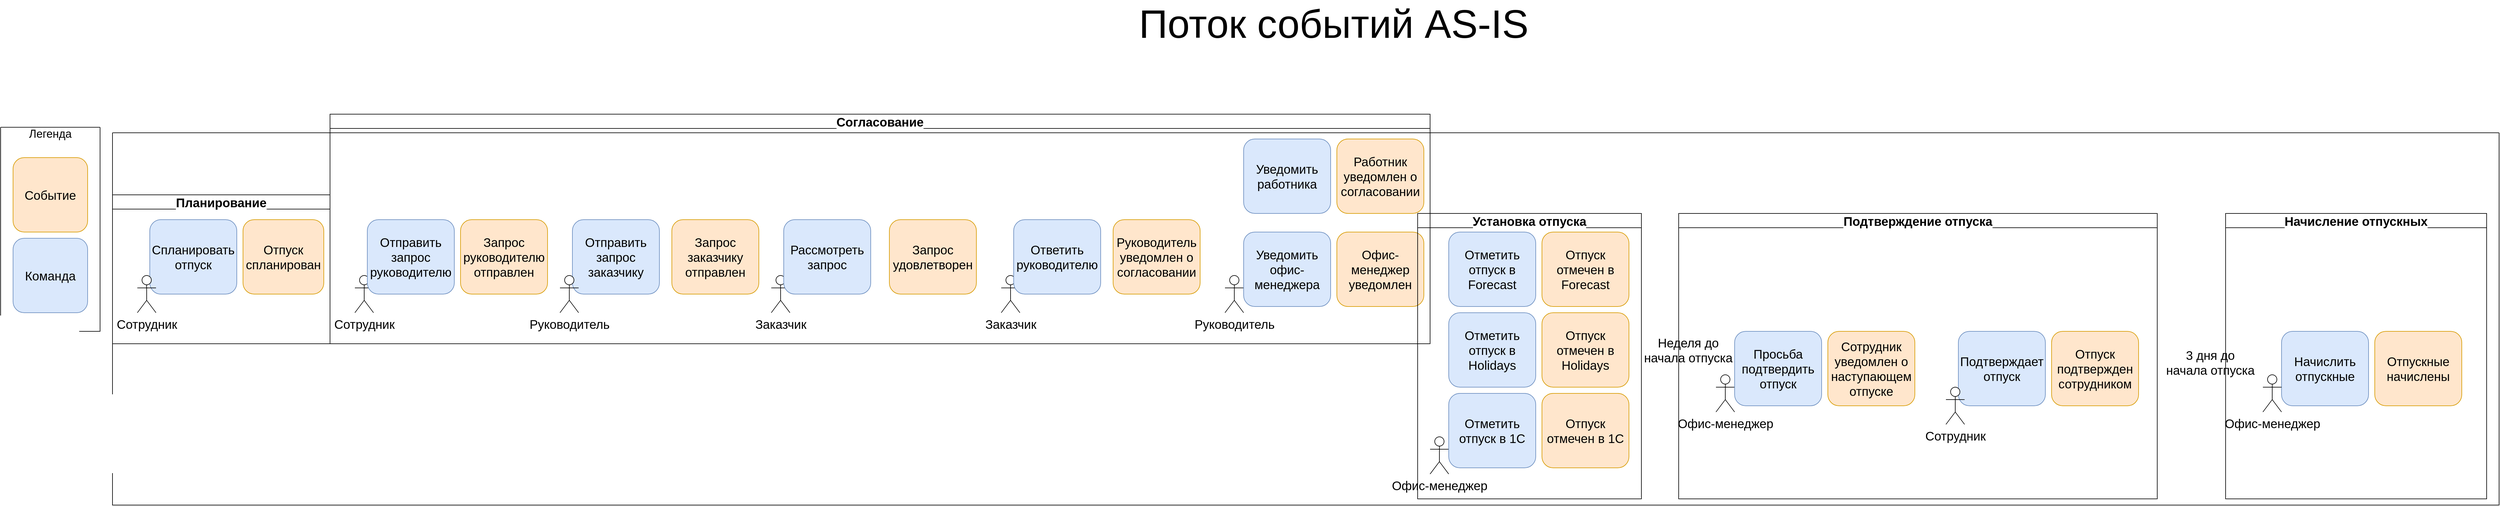 <mxfile version="26.0.9" pages="2">
  <diagram name="Event Storming" id="L4ce27mr79lYEIY5dhR_">
    <mxGraphModel dx="2184" dy="1272" grid="1" gridSize="10" guides="1" tooltips="1" connect="1" arrows="1" fold="1" page="1" pageScale="1" pageWidth="850" pageHeight="1100" math="0" shadow="0">
      <root>
        <mxCell id="0" />
        <mxCell id="1" parent="0" />
        <mxCell id="Vg6m_Z9qzxaBKwDg_oJu-1" value="Событие" style="rounded=1;whiteSpace=wrap;html=1;fillColor=#ffe6cc;strokeColor=#d79b00;fontSize=20;" parent="1" vertex="1">
          <mxGeometry x="100" y="260" width="120" height="120" as="geometry" />
        </mxCell>
        <mxCell id="Vg6m_Z9qzxaBKwDg_oJu-3" value="Команда" style="rounded=1;whiteSpace=wrap;html=1;fillColor=#dae8fc;strokeColor=#6c8ebf;fontSize=20;" parent="1" vertex="1">
          <mxGeometry x="100" y="390" width="120" height="120" as="geometry" />
        </mxCell>
        <mxCell id="Vg6m_Z9qzxaBKwDg_oJu-7" value="" style="group" parent="1" vertex="1" connectable="0">
          <mxGeometry x="80" y="220" width="160" height="490" as="geometry" />
        </mxCell>
        <mxCell id="Vg6m_Z9qzxaBKwDg_oJu-77" value="" style="group" parent="Vg6m_Z9qzxaBKwDg_oJu-7" vertex="1" connectable="0">
          <mxGeometry y="-8.91" width="160" height="328.91" as="geometry" />
        </mxCell>
        <mxCell id="Vg6m_Z9qzxaBKwDg_oJu-2" value="Легенда" style="text;html=1;align=center;verticalAlign=middle;whiteSpace=wrap;rounded=0;fontSize=18;" parent="Vg6m_Z9qzxaBKwDg_oJu-77" vertex="1">
          <mxGeometry x="50" y="0.001" width="60" height="22.025" as="geometry" />
        </mxCell>
        <mxCell id="Vg6m_Z9qzxaBKwDg_oJu-5" value="" style="swimlane;startSize=0;" parent="Vg6m_Z9qzxaBKwDg_oJu-77" vertex="1">
          <mxGeometry width="160" height="328.91" as="geometry" />
        </mxCell>
        <mxCell id="Vg6m_Z9qzxaBKwDg_oJu-14" value="Отпуск&lt;div&gt;спланирован&lt;/div&gt;" style="rounded=1;whiteSpace=wrap;html=1;fillColor=#ffe6cc;strokeColor=#d79b00;fontSize=20;" parent="1" vertex="1">
          <mxGeometry x="470" y="360" width="130" height="120" as="geometry" />
        </mxCell>
        <mxCell id="Vg6m_Z9qzxaBKwDg_oJu-15" value="Запрос руководителю&lt;div&gt;отправлен&lt;/div&gt;" style="rounded=1;whiteSpace=wrap;html=1;fillColor=#ffe6cc;strokeColor=#d79b00;fontSize=20;" parent="1" vertex="1">
          <mxGeometry x="820" y="360" width="140" height="120" as="geometry" />
        </mxCell>
        <mxCell id="Vg6m_Z9qzxaBKwDg_oJu-16" value="Запрос заказчику отправлен" style="rounded=1;whiteSpace=wrap;html=1;fillColor=#ffe6cc;strokeColor=#d79b00;fontSize=20;" parent="1" vertex="1">
          <mxGeometry x="1160" y="360" width="140" height="120" as="geometry" />
        </mxCell>
        <mxCell id="Vg6m_Z9qzxaBKwDg_oJu-17" value="Запрос удовлетворен" style="rounded=1;whiteSpace=wrap;html=1;fillColor=#ffe6cc;strokeColor=#d79b00;fontSize=20;" parent="1" vertex="1">
          <mxGeometry x="1510" y="360" width="140" height="120" as="geometry" />
        </mxCell>
        <mxCell id="Vg6m_Z9qzxaBKwDg_oJu-19" value="Офис-менеджер уведомлен" style="rounded=1;whiteSpace=wrap;html=1;fillColor=#ffe6cc;strokeColor=#d79b00;fontSize=20;" parent="1" vertex="1">
          <mxGeometry x="2230" y="380" width="140" height="120" as="geometry" />
        </mxCell>
        <mxCell id="Vg6m_Z9qzxaBKwDg_oJu-20" value="Отпуск отмечен в Forecast" style="rounded=1;whiteSpace=wrap;html=1;fillColor=#ffe6cc;strokeColor=#d79b00;fontSize=20;" parent="1" vertex="1">
          <mxGeometry x="2560" y="380" width="140" height="120" as="geometry" />
        </mxCell>
        <mxCell id="Vg6m_Z9qzxaBKwDg_oJu-21" value="Отпуск отмечен в Holidays" style="rounded=1;whiteSpace=wrap;html=1;fillColor=#ffe6cc;strokeColor=#d79b00;fontSize=20;" parent="1" vertex="1">
          <mxGeometry x="2560" y="510" width="140" height="120" as="geometry" />
        </mxCell>
        <mxCell id="Vg6m_Z9qzxaBKwDg_oJu-22" value="Отпуск отмечен в 1С" style="rounded=1;whiteSpace=wrap;html=1;fillColor=#ffe6cc;strokeColor=#d79b00;fontSize=20;" parent="1" vertex="1">
          <mxGeometry x="2560" y="640" width="140" height="120" as="geometry" />
        </mxCell>
        <mxCell id="Vg6m_Z9qzxaBKwDg_oJu-23" value="Сотрудник уведомлен о наступающем отпуске" style="rounded=1;whiteSpace=wrap;html=1;fillColor=#ffe6cc;strokeColor=#d79b00;fontSize=20;" parent="1" vertex="1">
          <mxGeometry x="3020" y="540" width="140" height="120" as="geometry" />
        </mxCell>
        <mxCell id="Vg6m_Z9qzxaBKwDg_oJu-24" value="Отпуск подтвержден сотрудником" style="rounded=1;whiteSpace=wrap;html=1;fillColor=#ffe6cc;strokeColor=#d79b00;fontSize=20;" parent="1" vertex="1">
          <mxGeometry x="3380" y="540" width="140" height="120" as="geometry" />
        </mxCell>
        <mxCell id="Vg6m_Z9qzxaBKwDg_oJu-25" value="Отпускные начислены" style="rounded=1;whiteSpace=wrap;html=1;fillColor=#ffe6cc;strokeColor=#d79b00;fontSize=20;" parent="1" vertex="1">
          <mxGeometry x="3900" y="540" width="140" height="120" as="geometry" />
        </mxCell>
        <mxCell id="Vg6m_Z9qzxaBKwDg_oJu-26" value="Спланировать отпуск" style="rounded=1;whiteSpace=wrap;html=1;fillColor=#dae8fc;strokeColor=#6c8ebf;fontSize=20;" parent="1" vertex="1">
          <mxGeometry x="320" y="360" width="140" height="120" as="geometry" />
        </mxCell>
        <mxCell id="Vg6m_Z9qzxaBKwDg_oJu-12" value="Сотрудник" style="shape=umlActor;verticalLabelPosition=bottom;verticalAlign=top;html=1;outlineConnect=0;fontSize=20;" parent="1" vertex="1">
          <mxGeometry x="300" y="450" width="30" height="60" as="geometry" />
        </mxCell>
        <mxCell id="Vg6m_Z9qzxaBKwDg_oJu-40" value="Отправить запрос заказчику" style="rounded=1;whiteSpace=wrap;html=1;fillColor=#dae8fc;strokeColor=#6c8ebf;fontSize=20;" parent="1" vertex="1">
          <mxGeometry x="1000" y="360" width="140" height="120" as="geometry" />
        </mxCell>
        <mxCell id="Vg6m_Z9qzxaBKwDg_oJu-41" value="Руководитель" style="shape=umlActor;verticalLabelPosition=bottom;verticalAlign=top;html=1;outlineConnect=0;fontSize=20;" parent="1" vertex="1">
          <mxGeometry x="980" y="450" width="30" height="60" as="geometry" />
        </mxCell>
        <mxCell id="Vg6m_Z9qzxaBKwDg_oJu-42" value="Заказчик" style="shape=umlActor;verticalLabelPosition=bottom;verticalAlign=top;html=1;outlineConnect=0;fontSize=20;" parent="1" vertex="1">
          <mxGeometry x="1320" y="450" width="30" height="60" as="geometry" />
        </mxCell>
        <mxCell id="Vg6m_Z9qzxaBKwDg_oJu-43" value="Рассмотреть запрос" style="rounded=1;whiteSpace=wrap;html=1;fillColor=#dae8fc;strokeColor=#6c8ebf;fontSize=20;" parent="1" vertex="1">
          <mxGeometry x="1340" y="360" width="140" height="120" as="geometry" />
        </mxCell>
        <mxCell id="Vg6m_Z9qzxaBKwDg_oJu-48" value="Заказчик" style="shape=umlActor;verticalLabelPosition=bottom;verticalAlign=top;html=1;outlineConnect=0;fontSize=20;" parent="1" vertex="1">
          <mxGeometry x="1690" y="450" width="30" height="60" as="geometry" />
        </mxCell>
        <mxCell id="Vg6m_Z9qzxaBKwDg_oJu-49" value="Ответить руководителю" style="rounded=1;whiteSpace=wrap;html=1;fillColor=#dae8fc;strokeColor=#6c8ebf;fontSize=20;" parent="1" vertex="1">
          <mxGeometry x="1710" y="360" width="140" height="120" as="geometry" />
        </mxCell>
        <mxCell id="Vg6m_Z9qzxaBKwDg_oJu-50" value="Руководитель уведомлен о согласовании" style="rounded=1;whiteSpace=wrap;html=1;fillColor=#ffe6cc;strokeColor=#d79b00;fontSize=20;" parent="1" vertex="1">
          <mxGeometry x="1870" y="360" width="140" height="120" as="geometry" />
        </mxCell>
        <mxCell id="Vg6m_Z9qzxaBKwDg_oJu-51" value="Руководитель" style="shape=umlActor;verticalLabelPosition=bottom;verticalAlign=top;html=1;outlineConnect=0;fontSize=20;" parent="1" vertex="1">
          <mxGeometry x="2050" y="450" width="30" height="60" as="geometry" />
        </mxCell>
        <mxCell id="Vg6m_Z9qzxaBKwDg_oJu-52" value="Уведомить работника" style="rounded=1;whiteSpace=wrap;html=1;fillColor=#dae8fc;strokeColor=#6c8ebf;fontSize=20;" parent="1" vertex="1">
          <mxGeometry x="2080" y="230" width="140" height="120" as="geometry" />
        </mxCell>
        <mxCell id="Vg6m_Z9qzxaBKwDg_oJu-53" value="Уведомить офис-менеджера" style="rounded=1;whiteSpace=wrap;html=1;fillColor=#dae8fc;strokeColor=#6c8ebf;fontSize=20;" parent="1" vertex="1">
          <mxGeometry x="2080" y="380" width="140" height="120" as="geometry" />
        </mxCell>
        <mxCell id="Vg6m_Z9qzxaBKwDg_oJu-54" value="Работник уведомлен о согласовании" style="rounded=1;whiteSpace=wrap;html=1;fillColor=#ffe6cc;strokeColor=#d79b00;fontSize=20;" parent="1" vertex="1">
          <mxGeometry x="2230" y="230" width="140" height="120" as="geometry" />
        </mxCell>
        <mxCell id="Vg6m_Z9qzxaBKwDg_oJu-55" value="Офис-менеджер" style="shape=umlActor;verticalLabelPosition=bottom;verticalAlign=top;html=1;outlineConnect=0;fontSize=20;" parent="1" vertex="1">
          <mxGeometry x="2380" y="710" width="30" height="60" as="geometry" />
        </mxCell>
        <mxCell id="Vg6m_Z9qzxaBKwDg_oJu-56" value="Отметить отпуск в 1С" style="rounded=1;whiteSpace=wrap;html=1;fillColor=#dae8fc;strokeColor=#6c8ebf;fontSize=20;" parent="1" vertex="1">
          <mxGeometry x="2410" y="640" width="140" height="120" as="geometry" />
        </mxCell>
        <mxCell id="Vg6m_Z9qzxaBKwDg_oJu-57" value="Отметить отпуск в Holidays" style="rounded=1;whiteSpace=wrap;html=1;fillColor=#dae8fc;strokeColor=#6c8ebf;fontSize=20;" parent="1" vertex="1">
          <mxGeometry x="2410" y="510" width="140" height="120" as="geometry" />
        </mxCell>
        <mxCell id="Vg6m_Z9qzxaBKwDg_oJu-58" value="Отметить отпуск в Forecast" style="rounded=1;whiteSpace=wrap;html=1;fillColor=#dae8fc;strokeColor=#6c8ebf;fontSize=20;" parent="1" vertex="1">
          <mxGeometry x="2410" y="380" width="140" height="120" as="geometry" />
        </mxCell>
        <mxCell id="Vg6m_Z9qzxaBKwDg_oJu-60" value="Офис-менеджер" style="shape=umlActor;verticalLabelPosition=bottom;verticalAlign=top;html=1;outlineConnect=0;fontSize=20;" parent="1" vertex="1">
          <mxGeometry x="2840" y="610" width="30" height="60" as="geometry" />
        </mxCell>
        <mxCell id="Vg6m_Z9qzxaBKwDg_oJu-61" value="Просьба подтвердить отпуск" style="rounded=1;whiteSpace=wrap;html=1;fillColor=#dae8fc;strokeColor=#6c8ebf;fontSize=20;" parent="1" vertex="1">
          <mxGeometry x="2870" y="540" width="140" height="120" as="geometry" />
        </mxCell>
        <mxCell id="Vg6m_Z9qzxaBKwDg_oJu-62" value="Подтверждает отпуск" style="rounded=1;whiteSpace=wrap;html=1;fillColor=#dae8fc;strokeColor=#6c8ebf;fontSize=20;" parent="1" vertex="1">
          <mxGeometry x="3230" y="540" width="140" height="120" as="geometry" />
        </mxCell>
        <mxCell id="Vg6m_Z9qzxaBKwDg_oJu-63" value="Сотрудник" style="shape=umlActor;verticalLabelPosition=bottom;verticalAlign=top;html=1;outlineConnect=0;fontSize=20;" parent="1" vertex="1">
          <mxGeometry x="3210" y="630" width="30" height="60" as="geometry" />
        </mxCell>
        <mxCell id="Vg6m_Z9qzxaBKwDg_oJu-64" value="3 дня до&lt;div&gt;начала отпуска&lt;/div&gt;" style="text;html=1;align=center;verticalAlign=middle;resizable=0;points=[];autosize=1;strokeColor=none;fillColor=none;fontSize=20;" parent="1" vertex="1">
          <mxGeometry x="3550" y="560" width="170" height="60" as="geometry" />
        </mxCell>
        <mxCell id="Vg6m_Z9qzxaBKwDg_oJu-65" value="Начислить отпускные" style="rounded=1;whiteSpace=wrap;html=1;fillColor=#dae8fc;strokeColor=#6c8ebf;fontSize=20;" parent="1" vertex="1">
          <mxGeometry x="3750" y="540" width="140" height="120" as="geometry" />
        </mxCell>
        <mxCell id="Vg6m_Z9qzxaBKwDg_oJu-66" value="Офис-менеджер" style="shape=umlActor;verticalLabelPosition=bottom;verticalAlign=top;html=1;outlineConnect=0;fontSize=20;" parent="1" vertex="1">
          <mxGeometry x="3720" y="610" width="30" height="60" as="geometry" />
        </mxCell>
        <mxCell id="Vg6m_Z9qzxaBKwDg_oJu-67" value="" style="swimlane;startSize=0;" parent="1" vertex="1">
          <mxGeometry x="260" y="220" width="3840" height="600" as="geometry" />
        </mxCell>
        <mxCell id="Vg6m_Z9qzxaBKwDg_oJu-72" value="Планирование" style="swimlane;whiteSpace=wrap;html=1;strokeColor=default;fontColor=#000000;fillColor=none;fontSize=20;labelBorderColor=none;labelBackgroundColor=default;" parent="Vg6m_Z9qzxaBKwDg_oJu-67" vertex="1">
          <mxGeometry y="100" width="350" height="240" as="geometry" />
        </mxCell>
        <mxCell id="Vg6m_Z9qzxaBKwDg_oJu-30" value="Сотрудник" style="shape=umlActor;verticalLabelPosition=bottom;verticalAlign=top;html=1;outlineConnect=0;fontSize=20;" parent="Vg6m_Z9qzxaBKwDg_oJu-67" vertex="1">
          <mxGeometry x="390" y="230" width="30" height="60" as="geometry" />
        </mxCell>
        <mxCell id="Vg6m_Z9qzxaBKwDg_oJu-29" value="Отправить запрос руководителю" style="rounded=1;whiteSpace=wrap;html=1;fillColor=#dae8fc;strokeColor=#6c8ebf;fontSize=20;" parent="Vg6m_Z9qzxaBKwDg_oJu-67" vertex="1">
          <mxGeometry x="410" y="140" width="140" height="120" as="geometry" />
        </mxCell>
        <mxCell id="Vg6m_Z9qzxaBKwDg_oJu-73" value="Согласование" style="swimlane;whiteSpace=wrap;html=1;strokeColor=default;fontColor=#000000;fillColor=none;fontSize=20;labelBorderColor=none;labelBackgroundColor=default;" parent="Vg6m_Z9qzxaBKwDg_oJu-67" vertex="1">
          <mxGeometry x="350" y="-30" width="1770" height="370" as="geometry" />
        </mxCell>
        <mxCell id="Vg6m_Z9qzxaBKwDg_oJu-74" value="Установка отпуска" style="swimlane;whiteSpace=wrap;html=1;strokeColor=default;fontColor=#000000;fillColor=none;fontSize=20;labelBorderColor=none;labelBackgroundColor=default;" parent="Vg6m_Z9qzxaBKwDg_oJu-67" vertex="1">
          <mxGeometry x="2100" y="130" width="360" height="460" as="geometry" />
        </mxCell>
        <mxCell id="Vg6m_Z9qzxaBKwDg_oJu-59" value="Неделя до&lt;div&gt;начала отпуска&lt;/div&gt;" style="text;html=1;align=center;verticalAlign=middle;resizable=0;points=[];autosize=1;strokeColor=none;fillColor=none;fontSize=20;" parent="Vg6m_Z9qzxaBKwDg_oJu-67" vertex="1">
          <mxGeometry x="2450" y="320" width="170" height="60" as="geometry" />
        </mxCell>
        <mxCell id="Vg6m_Z9qzxaBKwDg_oJu-75" value="Подтверждение отпуска" style="swimlane;whiteSpace=wrap;html=1;strokeColor=default;fontColor=#000000;fillColor=none;fontSize=20;labelBorderColor=none;labelBackgroundColor=default;" parent="Vg6m_Z9qzxaBKwDg_oJu-67" vertex="1">
          <mxGeometry x="2520" y="130" width="770" height="460" as="geometry" />
        </mxCell>
        <mxCell id="Vg6m_Z9qzxaBKwDg_oJu-76" value="Начисление отпускных" style="swimlane;whiteSpace=wrap;html=1;strokeColor=default;fontColor=#000000;fillColor=none;fontSize=20;labelBorderColor=none;labelBackgroundColor=default;" parent="Vg6m_Z9qzxaBKwDg_oJu-67" vertex="1">
          <mxGeometry x="3400" y="130" width="420" height="460" as="geometry" />
        </mxCell>
        <mxCell id="WGGc9Z-hREylXS4mxG-b-1" value="Поток событий AS-IS" style="text;strokeColor=none;align=center;fillColor=none;html=1;verticalAlign=middle;whiteSpace=wrap;rounded=0;fontSize=64;" vertex="1" parent="1">
          <mxGeometry x="1860" y="30" width="730" height="30" as="geometry" />
        </mxCell>
      </root>
    </mxGraphModel>
  </diagram>
  <diagram id="KMKJLWCOSBeqUptgM-ix" name="Impact Mapping">
    <mxGraphModel dx="1933" dy="1648" grid="1" gridSize="10" guides="1" tooltips="1" connect="1" arrows="1" fold="1" page="1" pageScale="1" pageWidth="850" pageHeight="1100" math="0" shadow="0">
      <root>
        <mxCell id="0" />
        <mxCell id="1" parent="0" />
        <mxCell id="bajX8-q50_OBg6LSKrls-1" style="edgeStyle=orthogonalEdgeStyle;rounded=0;orthogonalLoop=1;jettySize=auto;html=1;curved=1;entryX=0;entryY=0.5;entryDx=0;entryDy=0;fontSize=15;" parent="1" source="bajX8-q50_OBg6LSKrls-5" target="bajX8-q50_OBg6LSKrls-23" edge="1">
          <mxGeometry relative="1" as="geometry" />
        </mxCell>
        <mxCell id="bajX8-q50_OBg6LSKrls-2" style="edgeStyle=orthogonalEdgeStyle;shape=connector;curved=1;rounded=0;orthogonalLoop=1;jettySize=auto;html=1;entryX=0;entryY=0.5;entryDx=0;entryDy=0;strokeColor=default;align=center;verticalAlign=middle;fontFamily=Helvetica;fontSize=15;fontColor=default;labelBackgroundColor=default;endArrow=classic;" parent="1" source="bajX8-q50_OBg6LSKrls-5" target="bajX8-q50_OBg6LSKrls-27" edge="1">
          <mxGeometry relative="1" as="geometry" />
        </mxCell>
        <mxCell id="bajX8-q50_OBg6LSKrls-3" style="edgeStyle=orthogonalEdgeStyle;shape=connector;curved=1;rounded=0;orthogonalLoop=1;jettySize=auto;html=1;entryX=0;entryY=0.5;entryDx=0;entryDy=0;strokeColor=default;align=center;verticalAlign=middle;fontFamily=Helvetica;fontSize=15;fontColor=default;labelBackgroundColor=default;endArrow=classic;" parent="1" source="bajX8-q50_OBg6LSKrls-5" target="bajX8-q50_OBg6LSKrls-31" edge="1">
          <mxGeometry relative="1" as="geometry" />
        </mxCell>
        <mxCell id="bajX8-q50_OBg6LSKrls-4" style="edgeStyle=orthogonalEdgeStyle;shape=connector;curved=1;rounded=0;orthogonalLoop=1;jettySize=auto;html=1;entryX=0;entryY=0.5;entryDx=0;entryDy=0;strokeColor=default;align=center;verticalAlign=middle;fontFamily=Helvetica;fontSize=15;fontColor=default;labelBackgroundColor=default;endArrow=classic;" parent="1" source="bajX8-q50_OBg6LSKrls-5" target="bajX8-q50_OBg6LSKrls-33" edge="1">
          <mxGeometry relative="1" as="geometry" />
        </mxCell>
        <mxCell id="bajX8-q50_OBg6LSKrls-5" value="Сократить объем ручной работы по планированию и согласованию отпускных дней на 50% после запуска MVP" style="rounded=1;whiteSpace=wrap;html=1;fillColor=#ffe6cc;strokeColor=#d79b00;fontSize=15;" parent="1" vertex="1">
          <mxGeometry x="270" y="298.5" width="210" height="110" as="geometry" />
        </mxCell>
        <mxCell id="bajX8-q50_OBg6LSKrls-6" value="" style="shape=table;startSize=0;container=1;collapsible=0;childLayout=tableLayout;fontSize=15;" parent="1" vertex="1">
          <mxGeometry x="-200" y="220" width="460" height="277" as="geometry" />
        </mxCell>
        <mxCell id="bajX8-q50_OBg6LSKrls-7" value="" style="shape=tableRow;horizontal=0;startSize=0;swimlaneHead=0;swimlaneBody=0;strokeColor=inherit;top=0;left=0;bottom=0;right=0;collapsible=0;dropTarget=0;fillColor=none;points=[[0,0.5],[1,0.5]];portConstraint=eastwest;fontSize=15;" parent="bajX8-q50_OBg6LSKrls-6" vertex="1">
          <mxGeometry width="460" height="90" as="geometry" />
        </mxCell>
        <mxCell id="bajX8-q50_OBg6LSKrls-8" value="Объект измерения" style="shape=partialRectangle;html=1;whiteSpace=wrap;connectable=0;strokeColor=inherit;overflow=hidden;fillColor=none;top=0;left=0;bottom=0;right=0;pointerEvents=1;fontSize=15;" parent="bajX8-q50_OBg6LSKrls-7" vertex="1">
          <mxGeometry width="100" height="90" as="geometry">
            <mxRectangle width="100" height="90" as="alternateBounds" />
          </mxGeometry>
        </mxCell>
        <mxCell id="bajX8-q50_OBg6LSKrls-9" value="Количество ручных действий, выполняемых участниками процесса планирования и согласования" style="shape=partialRectangle;html=1;whiteSpace=wrap;connectable=0;strokeColor=inherit;overflow=hidden;fillColor=none;top=0;left=0;bottom=0;right=0;pointerEvents=1;fontSize=15;align=left;spacingTop=0;spacing=5;" parent="bajX8-q50_OBg6LSKrls-7" vertex="1">
          <mxGeometry x="100" width="360" height="90" as="geometry">
            <mxRectangle width="360" height="90" as="alternateBounds" />
          </mxGeometry>
        </mxCell>
        <mxCell id="bajX8-q50_OBg6LSKrls-10" value="" style="shape=tableRow;horizontal=0;startSize=0;swimlaneHead=0;swimlaneBody=0;strokeColor=inherit;top=0;left=0;bottom=0;right=0;collapsible=0;dropTarget=0;fillColor=none;points=[[0,0.5],[1,0.5]];portConstraint=eastwest;fontSize=15;" parent="bajX8-q50_OBg6LSKrls-6" vertex="1">
          <mxGeometry y="90" width="460" height="62" as="geometry" />
        </mxCell>
        <mxCell id="bajX8-q50_OBg6LSKrls-11" value="Где считаем" style="shape=partialRectangle;html=1;whiteSpace=wrap;connectable=0;strokeColor=inherit;overflow=hidden;fillColor=none;top=0;left=0;bottom=0;right=0;pointerEvents=1;fontSize=15;" parent="bajX8-q50_OBg6LSKrls-10" vertex="1">
          <mxGeometry width="100" height="62" as="geometry">
            <mxRectangle width="100" height="62" as="alternateBounds" />
          </mxGeometry>
        </mxCell>
        <mxCell id="bajX8-q50_OBg6LSKrls-12" value="Бизнес-процесс планирования и согласования отпускных дней (Event Storming)" style="shape=partialRectangle;html=1;whiteSpace=wrap;connectable=0;strokeColor=inherit;overflow=hidden;fillColor=none;top=0;left=0;bottom=0;right=0;pointerEvents=1;fontSize=15;align=left;spacingTop=0;spacing=5;" parent="bajX8-q50_OBg6LSKrls-10" vertex="1">
          <mxGeometry x="100" width="360" height="62" as="geometry">
            <mxRectangle width="360" height="62" as="alternateBounds" />
          </mxGeometry>
        </mxCell>
        <mxCell id="bajX8-q50_OBg6LSKrls-13" value="" style="shape=tableRow;horizontal=0;startSize=0;swimlaneHead=0;swimlaneBody=0;strokeColor=inherit;top=0;left=0;bottom=0;right=0;collapsible=0;dropTarget=0;fillColor=none;points=[[0,0.5],[1,0.5]];portConstraint=eastwest;fontSize=15;" parent="bajX8-q50_OBg6LSKrls-6" vertex="1">
          <mxGeometry y="152" width="460" height="63" as="geometry" />
        </mxCell>
        <mxCell id="bajX8-q50_OBg6LSKrls-14" value="Сейчас" style="shape=partialRectangle;html=1;whiteSpace=wrap;connectable=0;strokeColor=inherit;overflow=hidden;fillColor=none;top=0;left=0;bottom=0;right=0;pointerEvents=1;fontSize=15;" parent="bajX8-q50_OBg6LSKrls-13" vertex="1">
          <mxGeometry width="100" height="63" as="geometry">
            <mxRectangle width="100" height="63" as="alternateBounds" />
          </mxGeometry>
        </mxCell>
        <mxCell id="bajX8-q50_OBg6LSKrls-15" value="13" style="shape=partialRectangle;html=1;whiteSpace=wrap;connectable=0;strokeColor=inherit;overflow=hidden;fillColor=none;top=0;left=0;bottom=0;right=0;pointerEvents=1;fontSize=15;align=center;spacingTop=0;spacing=5;" parent="bajX8-q50_OBg6LSKrls-13" vertex="1">
          <mxGeometry x="100" width="360" height="63" as="geometry">
            <mxRectangle width="360" height="63" as="alternateBounds" />
          </mxGeometry>
        </mxCell>
        <mxCell id="bajX8-q50_OBg6LSKrls-16" style="shape=tableRow;horizontal=0;startSize=0;swimlaneHead=0;swimlaneBody=0;strokeColor=inherit;top=0;left=0;bottom=0;right=0;collapsible=0;dropTarget=0;fillColor=none;points=[[0,0.5],[1,0.5]];portConstraint=eastwest;fontSize=15;" parent="bajX8-q50_OBg6LSKrls-6" vertex="1">
          <mxGeometry y="215" width="460" height="62" as="geometry" />
        </mxCell>
        <mxCell id="bajX8-q50_OBg6LSKrls-17" value="Цель" style="shape=partialRectangle;html=1;whiteSpace=wrap;connectable=0;strokeColor=inherit;overflow=hidden;fillColor=none;top=0;left=0;bottom=0;right=0;pointerEvents=1;fontSize=15;" parent="bajX8-q50_OBg6LSKrls-16" vertex="1">
          <mxGeometry width="100" height="62" as="geometry">
            <mxRectangle width="100" height="62" as="alternateBounds" />
          </mxGeometry>
        </mxCell>
        <mxCell id="bajX8-q50_OBg6LSKrls-18" value="7" style="shape=partialRectangle;html=1;whiteSpace=wrap;connectable=0;strokeColor=inherit;overflow=hidden;fillColor=none;top=0;left=0;bottom=0;right=0;pointerEvents=1;fontSize=15;align=center;spacingTop=0;spacing=5;" parent="bajX8-q50_OBg6LSKrls-16" vertex="1">
          <mxGeometry x="100" width="360" height="62" as="geometry">
            <mxRectangle width="360" height="62" as="alternateBounds" />
          </mxGeometry>
        </mxCell>
        <mxCell id="bajX8-q50_OBg6LSKrls-19" style="edgeStyle=orthogonalEdgeStyle;shape=connector;curved=1;rounded=0;orthogonalLoop=1;jettySize=auto;html=1;entryX=0;entryY=0.5;entryDx=0;entryDy=0;strokeColor=default;align=center;verticalAlign=middle;fontFamily=Helvetica;fontSize=15;fontColor=default;labelBackgroundColor=default;endArrow=classic;" parent="1" source="bajX8-q50_OBg6LSKrls-23" target="bajX8-q50_OBg6LSKrls-36" edge="1">
          <mxGeometry relative="1" as="geometry" />
        </mxCell>
        <mxCell id="bajX8-q50_OBg6LSKrls-20" style="edgeStyle=orthogonalEdgeStyle;shape=connector;curved=1;rounded=0;orthogonalLoop=1;jettySize=auto;html=1;entryX=0;entryY=0.5;entryDx=0;entryDy=0;strokeColor=default;align=center;verticalAlign=middle;fontFamily=Helvetica;fontSize=15;fontColor=default;labelBackgroundColor=default;endArrow=classic;" parent="1" source="bajX8-q50_OBg6LSKrls-23" target="bajX8-q50_OBg6LSKrls-39" edge="1">
          <mxGeometry relative="1" as="geometry" />
        </mxCell>
        <mxCell id="bajX8-q50_OBg6LSKrls-21" style="edgeStyle=orthogonalEdgeStyle;shape=connector;curved=1;rounded=0;orthogonalLoop=1;jettySize=auto;html=1;entryX=0;entryY=0.5;entryDx=0;entryDy=0;strokeColor=default;align=center;verticalAlign=middle;fontFamily=Helvetica;fontSize=15;fontColor=default;labelBackgroundColor=default;endArrow=classic;" parent="1" source="bajX8-q50_OBg6LSKrls-23" target="bajX8-q50_OBg6LSKrls-42" edge="1">
          <mxGeometry relative="1" as="geometry" />
        </mxCell>
        <mxCell id="bajX8-q50_OBg6LSKrls-22" style="edgeStyle=orthogonalEdgeStyle;shape=connector;curved=1;rounded=0;orthogonalLoop=1;jettySize=auto;html=1;entryX=0;entryY=0.5;entryDx=0;entryDy=0;strokeColor=default;align=center;verticalAlign=middle;fontFamily=Helvetica;fontSize=15;fontColor=default;labelBackgroundColor=default;endArrow=classic;" parent="1" source="bajX8-q50_OBg6LSKrls-23" target="bajX8-q50_OBg6LSKrls-58" edge="1">
          <mxGeometry relative="1" as="geometry" />
        </mxCell>
        <mxCell id="bajX8-q50_OBg6LSKrls-23" value="Офис-менеджер" style="rounded=1;whiteSpace=wrap;html=1;fillColor=#CCE5FF;strokeColor=#66B2FF;fontSize=15;" parent="1" vertex="1">
          <mxGeometry x="530" y="10" width="130" height="51.5" as="geometry" />
        </mxCell>
        <mxCell id="bajX8-q50_OBg6LSKrls-24" style="edgeStyle=orthogonalEdgeStyle;shape=connector;curved=1;rounded=0;orthogonalLoop=1;jettySize=auto;html=1;entryX=0;entryY=0.5;entryDx=0;entryDy=0;strokeColor=default;align=center;verticalAlign=middle;fontFamily=Helvetica;fontSize=15;fontColor=default;labelBackgroundColor=default;endArrow=classic;" parent="1" source="bajX8-q50_OBg6LSKrls-27" target="bajX8-q50_OBg6LSKrls-46" edge="1">
          <mxGeometry relative="1" as="geometry" />
        </mxCell>
        <mxCell id="bajX8-q50_OBg6LSKrls-25" style="edgeStyle=orthogonalEdgeStyle;shape=connector;curved=1;rounded=0;orthogonalLoop=1;jettySize=auto;html=1;entryX=0;entryY=0.5;entryDx=0;entryDy=0;strokeColor=default;align=center;verticalAlign=middle;fontFamily=Helvetica;fontSize=15;fontColor=default;labelBackgroundColor=default;endArrow=classic;" parent="1" source="bajX8-q50_OBg6LSKrls-27" target="bajX8-q50_OBg6LSKrls-49" edge="1">
          <mxGeometry relative="1" as="geometry" />
        </mxCell>
        <mxCell id="bajX8-q50_OBg6LSKrls-26" style="edgeStyle=orthogonalEdgeStyle;shape=connector;curved=1;rounded=0;orthogonalLoop=1;jettySize=auto;html=1;entryX=0;entryY=0.5;entryDx=0;entryDy=0;strokeColor=default;align=center;verticalAlign=middle;fontFamily=Helvetica;fontSize=15;fontColor=default;labelBackgroundColor=default;endArrow=classic;" parent="1" source="bajX8-q50_OBg6LSKrls-27" target="bajX8-q50_OBg6LSKrls-75" edge="1">
          <mxGeometry relative="1" as="geometry" />
        </mxCell>
        <mxCell id="bajX8-q50_OBg6LSKrls-27" value="Руководитель" style="rounded=1;whiteSpace=wrap;html=1;fillColor=#CCE5FF;strokeColor=#66B2FF;fontSize=15;" parent="1" vertex="1">
          <mxGeometry x="520" y="1745" width="130" height="51.5" as="geometry" />
        </mxCell>
        <mxCell id="bajX8-q50_OBg6LSKrls-28" style="edgeStyle=orthogonalEdgeStyle;shape=connector;curved=1;rounded=0;orthogonalLoop=1;jettySize=auto;html=1;entryX=0;entryY=0.5;entryDx=0;entryDy=0;strokeColor=default;align=center;verticalAlign=middle;fontFamily=Helvetica;fontSize=15;fontColor=default;labelBackgroundColor=default;endArrow=classic;" parent="1" source="bajX8-q50_OBg6LSKrls-31" target="bajX8-q50_OBg6LSKrls-63" edge="1">
          <mxGeometry relative="1" as="geometry" />
        </mxCell>
        <mxCell id="bajX8-q50_OBg6LSKrls-29" style="edgeStyle=orthogonalEdgeStyle;shape=connector;curved=1;rounded=0;orthogonalLoop=1;jettySize=auto;html=1;entryX=0;entryY=0.5;entryDx=0;entryDy=0;strokeColor=default;align=center;verticalAlign=middle;fontFamily=Helvetica;fontSize=15;fontColor=default;labelBackgroundColor=default;endArrow=classic;" parent="1" source="bajX8-q50_OBg6LSKrls-31" target="bajX8-q50_OBg6LSKrls-66" edge="1">
          <mxGeometry relative="1" as="geometry" />
        </mxCell>
        <mxCell id="bajX8-q50_OBg6LSKrls-30" style="edgeStyle=orthogonalEdgeStyle;shape=connector;curved=1;rounded=0;orthogonalLoop=1;jettySize=auto;html=1;entryX=0;entryY=0.5;entryDx=0;entryDy=0;strokeColor=default;align=center;verticalAlign=middle;fontFamily=Helvetica;fontSize=15;fontColor=default;labelBackgroundColor=default;endArrow=classic;" parent="1" source="bajX8-q50_OBg6LSKrls-31" target="bajX8-q50_OBg6LSKrls-69" edge="1">
          <mxGeometry relative="1" as="geometry" />
        </mxCell>
        <mxCell id="bajX8-q50_OBg6LSKrls-31" value="Сотрудник" style="rounded=1;whiteSpace=wrap;html=1;fillColor=#CCE5FF;strokeColor=#66B2FF;fontSize=15;" parent="1" vertex="1">
          <mxGeometry x="530" y="2700" width="130" height="51.5" as="geometry" />
        </mxCell>
        <mxCell id="bajX8-q50_OBg6LSKrls-32" style="edgeStyle=orthogonalEdgeStyle;shape=connector;curved=1;rounded=0;orthogonalLoop=1;jettySize=auto;html=1;strokeColor=default;align=center;verticalAlign=middle;fontFamily=Helvetica;fontSize=15;fontColor=default;labelBackgroundColor=default;endArrow=classic;" parent="1" source="bajX8-q50_OBg6LSKrls-33" target="bajX8-q50_OBg6LSKrls-72" edge="1">
          <mxGeometry relative="1" as="geometry" />
        </mxCell>
        <mxCell id="bajX8-q50_OBg6LSKrls-33" value="Заказчик" style="rounded=1;whiteSpace=wrap;html=1;fillColor=#CCE5FF;strokeColor=#66B2FF;fontSize=15;" parent="1" vertex="1">
          <mxGeometry x="530" y="3339.25" width="130" height="51.5" as="geometry" />
        </mxCell>
        <mxCell id="bajX8-q50_OBg6LSKrls-34" style="edgeStyle=orthogonalEdgeStyle;shape=connector;curved=1;rounded=0;orthogonalLoop=1;jettySize=auto;html=1;entryX=0;entryY=0.5;entryDx=0;entryDy=0;strokeColor=default;align=center;verticalAlign=middle;fontFamily=Helvetica;fontSize=15;fontColor=default;labelBackgroundColor=default;endArrow=classic;" parent="1" source="bajX8-q50_OBg6LSKrls-36" target="bajX8-q50_OBg6LSKrls-76" edge="1">
          <mxGeometry relative="1" as="geometry" />
        </mxCell>
        <mxCell id="bajX8-q50_OBg6LSKrls-35" style="edgeStyle=orthogonalEdgeStyle;shape=connector;curved=1;rounded=0;orthogonalLoop=1;jettySize=auto;html=1;strokeColor=default;align=center;verticalAlign=middle;fontFamily=Helvetica;fontSize=15;fontColor=default;labelBackgroundColor=default;endArrow=classic;" parent="1" source="bajX8-q50_OBg6LSKrls-36" target="bajX8-q50_OBg6LSKrls-79" edge="1">
          <mxGeometry relative="1" as="geometry" />
        </mxCell>
        <mxCell id="bajX8-q50_OBg6LSKrls-36" value="Автоматически устанавливать отпускные дни в учетных системах" style="rounded=1;whiteSpace=wrap;html=1;fillColor=#B9EDE3;strokeColor=#67AB9F;fontSize=15;" parent="1" vertex="1">
          <mxGeometry x="720" y="-490" width="160" height="100" as="geometry" />
        </mxCell>
        <mxCell id="bajX8-q50_OBg6LSKrls-37" style="edgeStyle=orthogonalEdgeStyle;shape=connector;curved=1;rounded=0;orthogonalLoop=1;jettySize=auto;html=1;entryX=0;entryY=0.5;entryDx=0;entryDy=0;strokeColor=default;align=center;verticalAlign=middle;fontFamily=Helvetica;fontSize=15;fontColor=default;labelBackgroundColor=default;endArrow=classic;" parent="1" source="bajX8-q50_OBg6LSKrls-39" target="bajX8-q50_OBg6LSKrls-77" edge="1">
          <mxGeometry relative="1" as="geometry" />
        </mxCell>
        <mxCell id="bajX8-q50_OBg6LSKrls-38" style="edgeStyle=orthogonalEdgeStyle;shape=connector;curved=1;rounded=0;orthogonalLoop=1;jettySize=auto;html=1;entryX=0;entryY=0.5;entryDx=0;entryDy=0;strokeColor=default;align=center;verticalAlign=middle;fontFamily=Helvetica;fontSize=15;fontColor=default;labelBackgroundColor=default;endArrow=classic;" parent="1" source="bajX8-q50_OBg6LSKrls-39" target="bajX8-q50_OBg6LSKrls-78" edge="1">
          <mxGeometry relative="1" as="geometry" />
        </mxCell>
        <mxCell id="bajX8-q50_OBg6LSKrls-39" value="Автоматически запрашивать подтверждение отпускных дней за неделю до начала" style="rounded=1;whiteSpace=wrap;html=1;fillColor=#B9EDE3;strokeColor=#67AB9F;fontSize=15;" parent="1" vertex="1">
          <mxGeometry x="720" y="-290" width="160" height="100" as="geometry" />
        </mxCell>
        <mxCell id="bajX8-q50_OBg6LSKrls-40" style="edgeStyle=orthogonalEdgeStyle;shape=connector;curved=1;rounded=0;orthogonalLoop=1;jettySize=auto;html=1;strokeColor=default;align=center;verticalAlign=middle;fontFamily=Helvetica;fontSize=15;fontColor=default;labelBackgroundColor=default;endArrow=classic;" parent="1" source="bajX8-q50_OBg6LSKrls-42" target="bajX8-q50_OBg6LSKrls-80" edge="1">
          <mxGeometry relative="1" as="geometry" />
        </mxCell>
        <mxCell id="bajX8-q50_OBg6LSKrls-41" style="edgeStyle=orthogonalEdgeStyle;shape=connector;curved=1;rounded=0;orthogonalLoop=1;jettySize=auto;html=1;strokeColor=default;align=center;verticalAlign=middle;fontFamily=Helvetica;fontSize=15;fontColor=default;labelBackgroundColor=default;endArrow=classic;" parent="1" source="bajX8-q50_OBg6LSKrls-42" target="bajX8-q50_OBg6LSKrls-81" edge="1">
          <mxGeometry relative="1" as="geometry" />
        </mxCell>
        <mxCell id="bajX8-q50_OBg6LSKrls-42" value="Иметь напоминание, когда выплачивать отпускные сотруднику" style="rounded=1;whiteSpace=wrap;html=1;fillColor=#B9EDE3;strokeColor=#67AB9F;fontSize=15;" parent="1" vertex="1">
          <mxGeometry x="720" y="40" width="160" height="100" as="geometry" />
        </mxCell>
        <mxCell id="bajX8-q50_OBg6LSKrls-43" style="edgeStyle=orthogonalEdgeStyle;shape=connector;curved=1;rounded=0;orthogonalLoop=1;jettySize=auto;html=1;entryX=0;entryY=0.5;entryDx=0;entryDy=0;strokeColor=default;align=center;verticalAlign=middle;fontFamily=Helvetica;fontSize=15;fontColor=default;labelBackgroundColor=default;endArrow=classic;" parent="1" source="bajX8-q50_OBg6LSKrls-46" target="bajX8-q50_OBg6LSKrls-89" edge="1">
          <mxGeometry relative="1" as="geometry" />
        </mxCell>
        <mxCell id="bajX8-q50_OBg6LSKrls-44" style="edgeStyle=orthogonalEdgeStyle;shape=connector;curved=1;rounded=0;orthogonalLoop=1;jettySize=auto;html=1;strokeColor=default;align=center;verticalAlign=middle;fontFamily=Helvetica;fontSize=15;fontColor=default;labelBackgroundColor=default;endArrow=classic;" parent="1" source="bajX8-q50_OBg6LSKrls-46" target="bajX8-q50_OBg6LSKrls-88" edge="1">
          <mxGeometry relative="1" as="geometry" />
        </mxCell>
        <mxCell id="bajX8-q50_OBg6LSKrls-45" style="edgeStyle=orthogonalEdgeStyle;shape=connector;curved=1;rounded=0;orthogonalLoop=1;jettySize=auto;html=1;entryX=0;entryY=0.5;entryDx=0;entryDy=0;strokeColor=default;align=center;verticalAlign=middle;fontFamily=Helvetica;fontSize=15;fontColor=default;labelBackgroundColor=default;endArrow=classic;" parent="1" source="bajX8-q50_OBg6LSKrls-46" target="bajX8-q50_OBg6LSKrls-99" edge="1">
          <mxGeometry relative="1" as="geometry" />
        </mxCell>
        <mxCell id="bajX8-q50_OBg6LSKrls-46" value="Получать информацию о запрошенных отпускных днях проектной команды" style="rounded=1;whiteSpace=wrap;html=1;fillColor=#B9EDE3;strokeColor=#67AB9F;fontSize=15;" parent="1" vertex="1">
          <mxGeometry x="720" y="1480" width="160" height="100" as="geometry" />
        </mxCell>
        <mxCell id="bajX8-q50_OBg6LSKrls-47" style="edgeStyle=orthogonalEdgeStyle;shape=connector;curved=1;rounded=0;orthogonalLoop=1;jettySize=auto;html=1;strokeColor=default;align=center;verticalAlign=middle;fontFamily=Helvetica;fontSize=15;fontColor=default;labelBackgroundColor=default;endArrow=classic;" parent="1" source="bajX8-q50_OBg6LSKrls-49" target="bajX8-q50_OBg6LSKrls-91" edge="1">
          <mxGeometry relative="1" as="geometry" />
        </mxCell>
        <mxCell id="bajX8-q50_OBg6LSKrls-48" style="edgeStyle=orthogonalEdgeStyle;shape=connector;curved=1;rounded=0;orthogonalLoop=1;jettySize=auto;html=1;entryX=0;entryY=0.5;entryDx=0;entryDy=0;strokeColor=default;align=center;verticalAlign=middle;fontFamily=Helvetica;fontSize=15;fontColor=default;labelBackgroundColor=default;endArrow=classic;" parent="1" source="bajX8-q50_OBg6LSKrls-49" target="bajX8-q50_OBg6LSKrls-92" edge="1">
          <mxGeometry relative="1" as="geometry" />
        </mxCell>
        <mxCell id="bajX8-q50_OBg6LSKrls-49" value="Отсылать актуальную информацию об отпусках команды заказчику" style="rounded=1;whiteSpace=wrap;html=1;fillColor=#B9EDE3;strokeColor=#67AB9F;fontSize=15;" parent="1" vertex="1">
          <mxGeometry x="710" y="1810" width="160" height="110" as="geometry" />
        </mxCell>
        <mxCell id="bajX8-q50_OBg6LSKrls-50" style="edgeStyle=orthogonalEdgeStyle;shape=connector;curved=1;rounded=0;orthogonalLoop=1;jettySize=auto;html=1;entryX=0;entryY=0.5;entryDx=0;entryDy=0;strokeColor=default;align=center;verticalAlign=middle;fontFamily=Helvetica;fontSize=15;fontColor=default;labelBackgroundColor=default;endArrow=classic;" parent="1" source="bajX8-q50_OBg6LSKrls-58" target="bajX8-q50_OBg6LSKrls-82" edge="1">
          <mxGeometry relative="1" as="geometry" />
        </mxCell>
        <mxCell id="bajX8-q50_OBg6LSKrls-51" style="edgeStyle=orthogonalEdgeStyle;shape=connector;curved=1;rounded=0;orthogonalLoop=1;jettySize=auto;html=1;entryX=0;entryY=0.5;entryDx=0;entryDy=0;strokeColor=default;align=center;verticalAlign=middle;fontFamily=Helvetica;fontSize=15;fontColor=default;labelBackgroundColor=default;endArrow=classic;" parent="1" source="bajX8-q50_OBg6LSKrls-58" target="bajX8-q50_OBg6LSKrls-100" edge="1">
          <mxGeometry relative="1" as="geometry" />
        </mxCell>
        <mxCell id="bajX8-q50_OBg6LSKrls-52" style="edgeStyle=orthogonalEdgeStyle;shape=connector;curved=1;rounded=0;orthogonalLoop=1;jettySize=auto;html=1;entryX=0;entryY=0.5;entryDx=0;entryDy=0;strokeColor=default;align=center;verticalAlign=middle;fontFamily=Helvetica;fontSize=15;fontColor=default;labelBackgroundColor=default;endArrow=classic;" parent="1" source="bajX8-q50_OBg6LSKrls-58" target="bajX8-q50_OBg6LSKrls-101" edge="1">
          <mxGeometry relative="1" as="geometry" />
        </mxCell>
        <mxCell id="bajX8-q50_OBg6LSKrls-53" style="edgeStyle=orthogonalEdgeStyle;shape=connector;curved=1;rounded=0;orthogonalLoop=1;jettySize=auto;html=1;entryX=0;entryY=0.5;entryDx=0;entryDy=0;strokeColor=default;align=center;verticalAlign=middle;fontFamily=Helvetica;fontSize=15;fontColor=default;labelBackgroundColor=default;endArrow=classic;" parent="1" source="bajX8-q50_OBg6LSKrls-58" target="bajX8-q50_OBg6LSKrls-83" edge="1">
          <mxGeometry relative="1" as="geometry" />
        </mxCell>
        <mxCell id="bajX8-q50_OBg6LSKrls-54" style="edgeStyle=orthogonalEdgeStyle;shape=connector;curved=1;rounded=0;orthogonalLoop=1;jettySize=auto;html=1;entryX=0;entryY=0.5;entryDx=0;entryDy=0;strokeColor=default;align=center;verticalAlign=middle;fontFamily=Helvetica;fontSize=15;fontColor=default;labelBackgroundColor=default;endArrow=classic;" parent="1" source="bajX8-q50_OBg6LSKrls-58" target="bajX8-q50_OBg6LSKrls-84" edge="1">
          <mxGeometry relative="1" as="geometry" />
        </mxCell>
        <mxCell id="bajX8-q50_OBg6LSKrls-55" style="edgeStyle=orthogonalEdgeStyle;shape=connector;curved=1;rounded=0;orthogonalLoop=1;jettySize=auto;html=1;entryX=0;entryY=0.5;entryDx=0;entryDy=0;strokeColor=default;align=center;verticalAlign=middle;fontFamily=Helvetica;fontSize=15;fontColor=default;labelBackgroundColor=default;endArrow=classic;" parent="1" source="bajX8-q50_OBg6LSKrls-58" target="bajX8-q50_OBg6LSKrls-85" edge="1">
          <mxGeometry relative="1" as="geometry" />
        </mxCell>
        <mxCell id="bajX8-q50_OBg6LSKrls-56" style="edgeStyle=orthogonalEdgeStyle;shape=connector;curved=1;rounded=0;orthogonalLoop=1;jettySize=auto;html=1;entryX=0;entryY=0.5;entryDx=0;entryDy=0;strokeColor=default;align=center;verticalAlign=middle;fontFamily=Helvetica;fontSize=15;fontColor=default;labelBackgroundColor=default;endArrow=classic;" parent="1" source="bajX8-q50_OBg6LSKrls-58" target="bajX8-q50_OBg6LSKrls-86" edge="1">
          <mxGeometry relative="1" as="geometry" />
        </mxCell>
        <mxCell id="bajX8-q50_OBg6LSKrls-57" style="edgeStyle=orthogonalEdgeStyle;shape=connector;curved=1;rounded=0;orthogonalLoop=1;jettySize=auto;html=1;entryX=0;entryY=0.5;entryDx=0;entryDy=0;strokeColor=default;align=center;verticalAlign=middle;fontFamily=Helvetica;fontSize=15;fontColor=default;labelBackgroundColor=default;endArrow=classic;" parent="1" source="bajX8-q50_OBg6LSKrls-58" target="bajX8-q50_OBg6LSKrls-87" edge="1">
          <mxGeometry relative="1" as="geometry" />
        </mxCell>
        <mxCell id="bajX8-q50_OBg6LSKrls-58" value="Получать информацию об отпускных днях сотрудников без постоянных напоминаний" style="rounded=1;whiteSpace=wrap;html=1;fillColor=#B9EDE3;strokeColor=#67AB9F;fontSize=15;" parent="1" vertex="1">
          <mxGeometry x="700" y="730" width="160" height="110" as="geometry" />
        </mxCell>
        <mxCell id="bajX8-q50_OBg6LSKrls-59" style="edgeStyle=orthogonalEdgeStyle;shape=connector;curved=1;rounded=0;orthogonalLoop=1;jettySize=auto;html=1;entryX=0;entryY=0.5;entryDx=0;entryDy=0;strokeColor=default;align=center;verticalAlign=middle;fontFamily=Helvetica;fontSize=15;fontColor=default;labelBackgroundColor=default;endArrow=classic;" parent="1" source="bajX8-q50_OBg6LSKrls-63" target="bajX8-q50_OBg6LSKrls-94" edge="1">
          <mxGeometry relative="1" as="geometry" />
        </mxCell>
        <mxCell id="bajX8-q50_OBg6LSKrls-60" style="edgeStyle=orthogonalEdgeStyle;shape=connector;curved=1;rounded=0;orthogonalLoop=1;jettySize=auto;html=1;entryX=0;entryY=0.5;entryDx=0;entryDy=0;strokeColor=default;align=center;verticalAlign=middle;fontFamily=Helvetica;fontSize=15;fontColor=default;labelBackgroundColor=default;endArrow=classic;" parent="1" source="bajX8-q50_OBg6LSKrls-63" target="bajX8-q50_OBg6LSKrls-95" edge="1">
          <mxGeometry relative="1" as="geometry" />
        </mxCell>
        <mxCell id="bajX8-q50_OBg6LSKrls-61" style="edgeStyle=orthogonalEdgeStyle;shape=connector;curved=1;rounded=0;orthogonalLoop=1;jettySize=auto;html=1;entryX=0;entryY=0.5;entryDx=0;entryDy=0;strokeColor=default;align=center;verticalAlign=middle;fontFamily=Helvetica;fontSize=15;fontColor=default;labelBackgroundColor=default;endArrow=classic;" parent="1" source="bajX8-q50_OBg6LSKrls-63" target="bajX8-q50_OBg6LSKrls-98" edge="1">
          <mxGeometry relative="1" as="geometry" />
        </mxCell>
        <mxCell id="bajX8-q50_OBg6LSKrls-62" style="edgeStyle=orthogonalEdgeStyle;shape=connector;curved=1;rounded=0;orthogonalLoop=1;jettySize=auto;html=1;entryX=0;entryY=0.5;entryDx=0;entryDy=0;strokeColor=default;align=center;verticalAlign=middle;fontFamily=Helvetica;fontSize=15;fontColor=default;labelBackgroundColor=default;endArrow=classic;" parent="1" source="bajX8-q50_OBg6LSKrls-63" target="bajX8-q50_OBg6LSKrls-106" edge="1">
          <mxGeometry relative="1" as="geometry" />
        </mxCell>
        <mxCell id="bajX8-q50_OBg6LSKrls-63" value="Иметь инструмент планирования отпускных дней с учетом отпусков команды" style="rounded=1;whiteSpace=wrap;html=1;fillColor=#B9EDE3;strokeColor=#67AB9F;fontSize=15;" parent="1" vertex="1">
          <mxGeometry x="720" y="2485" width="160" height="110" as="geometry" />
        </mxCell>
        <mxCell id="bajX8-q50_OBg6LSKrls-64" style="edgeStyle=orthogonalEdgeStyle;shape=connector;curved=1;rounded=0;orthogonalLoop=1;jettySize=auto;html=1;entryX=0;entryY=0.5;entryDx=0;entryDy=0;strokeColor=default;align=center;verticalAlign=middle;fontFamily=Helvetica;fontSize=15;fontColor=default;labelBackgroundColor=default;endArrow=classic;" parent="1" source="bajX8-q50_OBg6LSKrls-66" target="bajX8-q50_OBg6LSKrls-97" edge="1">
          <mxGeometry relative="1" as="geometry" />
        </mxCell>
        <mxCell id="bajX8-q50_OBg6LSKrls-65" style="edgeStyle=orthogonalEdgeStyle;shape=connector;curved=1;rounded=0;orthogonalLoop=1;jettySize=auto;html=1;entryX=0;entryY=0.5;entryDx=0;entryDy=0;strokeColor=default;align=center;verticalAlign=middle;fontFamily=Helvetica;fontSize=15;fontColor=default;labelBackgroundColor=default;endArrow=classic;" parent="1" source="bajX8-q50_OBg6LSKrls-66" target="bajX8-q50_OBg6LSKrls-96" edge="1">
          <mxGeometry relative="1" as="geometry" />
        </mxCell>
        <mxCell id="bajX8-q50_OBg6LSKrls-66" value="Автоматически получать информацию об обновлениях статусов согласования отпускных дней" style="rounded=1;whiteSpace=wrap;html=1;fillColor=#B9EDE3;strokeColor=#67AB9F;fontSize=15;" parent="1" vertex="1">
          <mxGeometry x="710" y="2820" width="160" height="110" as="geometry" />
        </mxCell>
        <mxCell id="bajX8-q50_OBg6LSKrls-67" style="edgeStyle=orthogonalEdgeStyle;shape=connector;curved=1;rounded=0;orthogonalLoop=1;jettySize=auto;html=1;entryX=0;entryY=0.5;entryDx=0;entryDy=0;strokeColor=default;align=center;verticalAlign=middle;fontFamily=Helvetica;fontSize=15;fontColor=default;labelBackgroundColor=default;endArrow=classic;" parent="1" source="bajX8-q50_OBg6LSKrls-69" target="bajX8-q50_OBg6LSKrls-103" edge="1">
          <mxGeometry relative="1" as="geometry" />
        </mxCell>
        <mxCell id="bajX8-q50_OBg6LSKrls-68" style="edgeStyle=orthogonalEdgeStyle;shape=connector;curved=1;rounded=0;orthogonalLoop=1;jettySize=auto;html=1;entryX=0;entryY=0.5;entryDx=0;entryDy=0;strokeColor=default;align=center;verticalAlign=middle;fontFamily=Helvetica;fontSize=15;fontColor=default;labelBackgroundColor=default;endArrow=classic;" parent="1" source="bajX8-q50_OBg6LSKrls-69" target="bajX8-q50_OBg6LSKrls-102" edge="1">
          <mxGeometry relative="1" as="geometry" />
        </mxCell>
        <mxCell id="bajX8-q50_OBg6LSKrls-69" value="Запрашивать перенос отпускных дней на следующий год" style="rounded=1;whiteSpace=wrap;html=1;fillColor=#B9EDE3;strokeColor=#67AB9F;fontSize=15;" parent="1" vertex="1">
          <mxGeometry x="710" y="3060" width="160" height="110" as="geometry" />
        </mxCell>
        <mxCell id="bajX8-q50_OBg6LSKrls-70" style="edgeStyle=orthogonalEdgeStyle;shape=connector;curved=1;rounded=0;orthogonalLoop=1;jettySize=auto;html=1;entryX=0;entryY=0.5;entryDx=0;entryDy=0;strokeColor=default;align=center;verticalAlign=middle;fontFamily=Helvetica;fontSize=15;fontColor=default;labelBackgroundColor=default;endArrow=classic;" parent="1" source="bajX8-q50_OBg6LSKrls-72" target="bajX8-q50_OBg6LSKrls-104" edge="1">
          <mxGeometry relative="1" as="geometry" />
        </mxCell>
        <mxCell id="bajX8-q50_OBg6LSKrls-71" style="edgeStyle=orthogonalEdgeStyle;shape=connector;curved=1;rounded=0;orthogonalLoop=1;jettySize=auto;html=1;entryX=0;entryY=0.5;entryDx=0;entryDy=0;strokeColor=default;align=center;verticalAlign=middle;fontFamily=Helvetica;fontSize=15;fontColor=default;labelBackgroundColor=default;endArrow=classic;" parent="1" source="bajX8-q50_OBg6LSKrls-72" target="bajX8-q50_OBg6LSKrls-105" edge="1">
          <mxGeometry relative="1" as="geometry" />
        </mxCell>
        <mxCell id="bajX8-q50_OBg6LSKrls-72" value="Автоматически получать актуальную информацию об отпускных днях проектной команды" style="rounded=1;whiteSpace=wrap;html=1;fillColor=#B9EDE3;strokeColor=#67AB9F;fontSize=15;" parent="1" vertex="1">
          <mxGeometry x="710" y="3310" width="160" height="110" as="geometry" />
        </mxCell>
        <mxCell id="bajX8-q50_OBg6LSKrls-73" style="edgeStyle=orthogonalEdgeStyle;shape=connector;curved=1;rounded=0;orthogonalLoop=1;jettySize=auto;html=1;entryX=0;entryY=0.5;entryDx=0;entryDy=0;strokeColor=default;align=center;verticalAlign=middle;fontFamily=Helvetica;fontSize=15;fontColor=default;labelBackgroundColor=default;endArrow=classic;" parent="1" source="bajX8-q50_OBg6LSKrls-75" target="bajX8-q50_OBg6LSKrls-93" edge="1">
          <mxGeometry relative="1" as="geometry" />
        </mxCell>
        <mxCell id="bajX8-q50_OBg6LSKrls-74" style="edgeStyle=orthogonalEdgeStyle;shape=connector;curved=1;rounded=0;orthogonalLoop=1;jettySize=auto;html=1;entryX=0;entryY=0.5;entryDx=0;entryDy=0;strokeColor=default;align=center;verticalAlign=middle;fontFamily=Helvetica;fontSize=15;fontColor=default;labelBackgroundColor=default;endArrow=classic;" parent="1" source="bajX8-q50_OBg6LSKrls-75" target="bajX8-q50_OBg6LSKrls-90" edge="1">
          <mxGeometry relative="1" as="geometry" />
        </mxCell>
        <mxCell id="bajX8-q50_OBg6LSKrls-75" value="Оперативнее согласовывать отпускные дни команды с заказчиком" style="rounded=1;whiteSpace=wrap;html=1;fillColor=#B9EDE3;strokeColor=#67AB9F;fontSize=15;" parent="1" vertex="1">
          <mxGeometry x="710" y="2095" width="160" height="110" as="geometry" />
        </mxCell>
        <mxCell id="bajX8-q50_OBg6LSKrls-76" value="Отправка информации об отпускных днях в учетные системы с помощью API" style="rounded=1;whiteSpace=wrap;html=1;fillColor=#D5E8D4;strokeColor=#97D077;fontSize=15;" parent="1" vertex="1">
          <mxGeometry x="920" y="-560" width="160" height="100" as="geometry" />
        </mxCell>
        <mxCell id="bajX8-q50_OBg6LSKrls-77" value="Отправка запросов на подтверждение с помощью планировщика" style="rounded=1;whiteSpace=wrap;html=1;fillColor=#D5E8D4;strokeColor=#97D077;fontSize=15;" parent="1" vertex="1">
          <mxGeometry x="920" y="-290" width="160" height="100" as="geometry" />
        </mxCell>
        <mxCell id="bajX8-q50_OBg6LSKrls-78" value="Отображение статусов подтверждения отпусков сотрудниками" style="rounded=1;whiteSpace=wrap;html=1;fillColor=#D5E8D4;strokeColor=#97D077;fontSize=15;" parent="1" vertex="1">
          <mxGeometry x="920" y="-140" width="160" height="100" as="geometry" />
        </mxCell>
        <mxCell id="bajX8-q50_OBg6LSKrls-79" value="Отображение установленных отпускных дней" style="rounded=1;whiteSpace=wrap;html=1;fillColor=#D5E8D4;strokeColor=#97D077;fontSize=15;" parent="1" vertex="1">
          <mxGeometry x="920" y="-440" width="160" height="100" as="geometry" />
        </mxCell>
        <mxCell id="bajX8-q50_OBg6LSKrls-80" value="Получение уведомлений о необходимости в выплате с помощью планировщика" style="rounded=1;whiteSpace=wrap;html=1;fillColor=#D5E8D4;strokeColor=#97D077;fontSize=15;" parent="1" vertex="1">
          <mxGeometry x="920" y="-10" width="160" height="100" as="geometry" />
        </mxCell>
        <mxCell id="bajX8-q50_OBg6LSKrls-81" value="Отображение информации о статусах оплаты отпусков" style="rounded=1;whiteSpace=wrap;html=1;fillColor=#D5E8D4;strokeColor=#97D077;fontSize=15;" parent="1" vertex="1">
          <mxGeometry x="920" y="123.5" width="160" height="100" as="geometry" />
        </mxCell>
        <mxCell id="bajX8-q50_OBg6LSKrls-82" value="Отображение информации о сотрудниках, не запланировавших отпускные дни" style="rounded=1;whiteSpace=wrap;html=1;fillColor=#D5E8D4;strokeColor=#97D077;fontSize=15;" parent="1" vertex="1">
          <mxGeometry x="920" y="260" width="160" height="100" as="geometry" />
        </mxCell>
        <mxCell id="bajX8-q50_OBg6LSKrls-83" value="Функция отправки уведомления сотруднику о необходимости в планировании отпуска" style="rounded=1;whiteSpace=wrap;html=1;fillColor=#D5E8D4;strokeColor=#97D077;fontSize=15;" parent="1" vertex="1">
          <mxGeometry x="920" y="640" width="160" height="100" as="geometry" />
        </mxCell>
        <mxCell id="bajX8-q50_OBg6LSKrls-84" value="Отображение информации об отправленных уведомлениях сотрудникам с необходимостью в планировании отпуска" style="rounded=1;whiteSpace=wrap;html=1;fillColor=#D5E8D4;strokeColor=#97D077;fontSize=15;" parent="1" vertex="1">
          <mxGeometry x="920" y="770" width="160" height="150" as="geometry" />
        </mxCell>
        <mxCell id="bajX8-q50_OBg6LSKrls-85" value="Отображение данных о лимитах и остатках отпускных дней сотрудников" style="rounded=1;whiteSpace=wrap;html=1;fillColor=#D5E8D4;strokeColor=#97D077;fontSize=15;" parent="1" vertex="1">
          <mxGeometry x="920" y="950" width="160" height="100" as="geometry" />
        </mxCell>
        <mxCell id="bajX8-q50_OBg6LSKrls-86" value="Функция изменения лимита отпускных дней сотрудника" style="rounded=1;whiteSpace=wrap;html=1;fillColor=#D5E8D4;strokeColor=#97D077;fontSize=15;" parent="1" vertex="1">
          <mxGeometry x="920" y="1079" width="160" height="90" as="geometry" />
        </mxCell>
        <mxCell id="bajX8-q50_OBg6LSKrls-87" value="Отображение запросов на перенос отпускных дней" style="rounded=1;whiteSpace=wrap;html=1;fillColor=#D5E8D4;strokeColor=#97D077;fontSize=15;" parent="1" vertex="1">
          <mxGeometry x="920" y="1210" width="160" height="90" as="geometry" />
        </mxCell>
        <mxCell id="bajX8-q50_OBg6LSKrls-88" value="Отображение запросов на отпускные дни команды" style="rounded=1;whiteSpace=wrap;html=1;fillColor=#D5E8D4;strokeColor=#97D077;fontSize=15;" parent="1" vertex="1">
          <mxGeometry x="920" y="1490" width="160" height="100" as="geometry" />
        </mxCell>
        <mxCell id="bajX8-q50_OBg6LSKrls-89" value="Уведомление при появлении нового запроса на отпуск от члена проектной команды" style="rounded=1;whiteSpace=wrap;html=1;fillColor=#D5E8D4;strokeColor=#97D077;fontSize=15;" parent="1" vertex="1">
          <mxGeometry x="920" y="1370" width="160" height="100" as="geometry" />
        </mxCell>
        <mxCell id="bajX8-q50_OBg6LSKrls-90" value="Функция смены статуса результата согласования отпускных дней" style="rounded=1;whiteSpace=wrap;html=1;fillColor=#D5E8D4;strokeColor=#97D077;fontSize=15;" parent="1" vertex="1">
          <mxGeometry x="920" y="2180" width="160" height="100" as="geometry" />
        </mxCell>
        <mxCell id="bajX8-q50_OBg6LSKrls-91" value="Экспорт данных отпускных дней проектной команды" style="rounded=1;whiteSpace=wrap;html=1;fillColor=#D5E8D4;strokeColor=#97D077;fontSize=15;" parent="1" vertex="1">
          <mxGeometry x="920" y="1754" width="160" height="100" as="geometry" />
        </mxCell>
        <mxCell id="bajX8-q50_OBg6LSKrls-92" value="Отправка данных отпускных дней проектной команды заказчику" style="rounded=1;whiteSpace=wrap;html=1;fillColor=#D5E8D4;strokeColor=#97D077;fontSize=15;" parent="1" vertex="1">
          <mxGeometry x="920" y="1900" width="160" height="100" as="geometry" />
        </mxCell>
        <mxCell id="bajX8-q50_OBg6LSKrls-93" value="Отображение статусов согласования от заказчика" style="rounded=1;whiteSpace=wrap;html=1;fillColor=#D5E8D4;strokeColor=#97D077;fontSize=15;" parent="1" vertex="1">
          <mxGeometry x="920" y="2050" width="160" height="100" as="geometry" />
        </mxCell>
        <mxCell id="bajX8-q50_OBg6LSKrls-94" value="Отображение запрошенных отпускных дней членов проектной команды" style="rounded=1;whiteSpace=wrap;html=1;fillColor=#D5E8D4;strokeColor=#97D077;fontSize=15;" parent="1" vertex="1">
          <mxGeometry x="920" y="2310" width="160" height="100" as="geometry" />
        </mxCell>
        <mxCell id="bajX8-q50_OBg6LSKrls-95" value="Страница с черновиком планирования отпускных дней" style="rounded=1;whiteSpace=wrap;html=1;fillColor=#D5E8D4;strokeColor=#97D077;fontSize=15;" parent="1" vertex="1">
          <mxGeometry x="920" y="2430" width="160" height="100" as="geometry" />
        </mxCell>
        <mxCell id="bajX8-q50_OBg6LSKrls-96" value="Уведомления о смене статуса согласования отпускных дней" style="rounded=1;whiteSpace=wrap;html=1;fillColor=#D5E8D4;strokeColor=#97D077;fontSize=15;" parent="1" vertex="1">
          <mxGeometry x="920" y="2900" width="160" height="100" as="geometry" />
        </mxCell>
        <mxCell id="bajX8-q50_OBg6LSKrls-97" value="Страница с запрошенными отпускными днями" style="rounded=1;whiteSpace=wrap;html=1;fillColor=#D5E8D4;strokeColor=#97D077;fontSize=15;" parent="1" vertex="1">
          <mxGeometry x="920" y="2780" width="160" height="100" as="geometry" />
        </mxCell>
        <mxCell id="bajX8-q50_OBg6LSKrls-98" value="Отображение лимитов отпускных дней" style="rounded=1;whiteSpace=wrap;html=1;fillColor=#D5E8D4;strokeColor=#97D077;fontSize=15;" parent="1" vertex="1">
          <mxGeometry x="920" y="2540" width="160" height="100" as="geometry" />
        </mxCell>
        <mxCell id="bajX8-q50_OBg6LSKrls-99" value="Иметь представление о пересечениях отпускных дней сотрудников проектной команды" style="rounded=1;whiteSpace=wrap;html=1;fillColor=#D5E8D4;strokeColor=#97D077;fontSize=15;" parent="1" vertex="1">
          <mxGeometry x="920" y="1610" width="160" height="100" as="geometry" />
        </mxCell>
        <mxCell id="bajX8-q50_OBg6LSKrls-100" value="Уведомление о смене статуса согласования отпускных дней" style="rounded=1;whiteSpace=wrap;html=1;fillColor=#D5E8D4;strokeColor=#97D077;fontSize=15;" parent="1" vertex="1">
          <mxGeometry x="920" y="400" width="160" height="100" as="geometry" />
        </mxCell>
        <mxCell id="bajX8-q50_OBg6LSKrls-101" value="Отображение статусов согласования отпускных дней сотрудников" style="rounded=1;whiteSpace=wrap;html=1;fillColor=#D5E8D4;strokeColor=#97D077;fontSize=15;" parent="1" vertex="1">
          <mxGeometry x="920" y="520" width="160" height="100" as="geometry" />
        </mxCell>
        <mxCell id="bajX8-q50_OBg6LSKrls-102" value="Уведомления о смене статуса согласования переноса отпускных дней" style="rounded=1;whiteSpace=wrap;html=1;fillColor=#D5E8D4;strokeColor=#97D077;fontSize=15;" parent="1" vertex="1">
          <mxGeometry x="920" y="3140" width="160" height="100" as="geometry" />
        </mxCell>
        <mxCell id="bajX8-q50_OBg6LSKrls-103" value="Страница с запрошенными переносами" style="rounded=1;whiteSpace=wrap;html=1;fillColor=#D5E8D4;strokeColor=#97D077;fontSize=15;" parent="1" vertex="1">
          <mxGeometry x="920" y="3020" width="160" height="100" as="geometry" />
        </mxCell>
        <mxCell id="bajX8-q50_OBg6LSKrls-104" value="Страница с отпускными днями проектной команды" style="rounded=1;whiteSpace=wrap;html=1;fillColor=#D5E8D4;strokeColor=#97D077;fontSize=15;" parent="1" vertex="1">
          <mxGeometry x="920" y="3270" width="160" height="100" as="geometry" />
        </mxCell>
        <mxCell id="bajX8-q50_OBg6LSKrls-105" value="Страница с запросами на подтверждение отпускных дней проектной команды" style="rounded=1;whiteSpace=wrap;html=1;fillColor=#D5E8D4;strokeColor=#97D077;fontSize=15;" parent="1" vertex="1">
          <mxGeometry x="920" y="3390.75" width="160" height="100" as="geometry" />
        </mxCell>
        <mxCell id="bajX8-q50_OBg6LSKrls-106" value="Отображение календаря рабочих дней" style="rounded=1;whiteSpace=wrap;html=1;fillColor=#D5E8D4;strokeColor=#97D077;fontSize=15;" parent="1" vertex="1">
          <mxGeometry x="920" y="2651.5" width="160" height="100" as="geometry" />
        </mxCell>
        <mxCell id="xRguKIRFYBWjt8j2Ypbr-1" value="Карта влияния" style="text;strokeColor=none;align=center;fillColor=none;html=1;verticalAlign=middle;whiteSpace=wrap;rounded=0;fontSize=64;" parent="1" vertex="1">
          <mxGeometry x="110" y="-710" width="730" height="30" as="geometry" />
        </mxCell>
      </root>
    </mxGraphModel>
  </diagram>
</mxfile>
